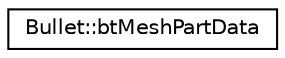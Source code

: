digraph "Graphical Class Hierarchy"
{
  edge [fontname="Helvetica",fontsize="10",labelfontname="Helvetica",labelfontsize="10"];
  node [fontname="Helvetica",fontsize="10",shape=record];
  rankdir="LR";
  Node1 [label="Bullet::btMeshPartData",height=0.2,width=0.4,color="black", fillcolor="white", style="filled",URL="$class_bullet_1_1bt_mesh_part_data.html"];
}
